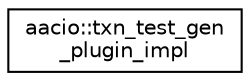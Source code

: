digraph "Graphical Class Hierarchy"
{
  edge [fontname="Helvetica",fontsize="10",labelfontname="Helvetica",labelfontsize="10"];
  node [fontname="Helvetica",fontsize="10",shape=record];
  rankdir="LR";
  Node0 [label="aacio::txn_test_gen\l_plugin_impl",height=0.2,width=0.4,color="black", fillcolor="white", style="filled",URL="$structaacio_1_1txn__test__gen__plugin__impl.html"];
}
